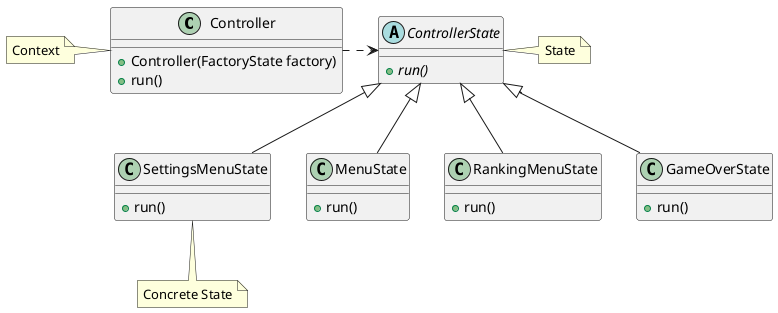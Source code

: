 @startuml

class Controller{
+Controller(FactoryState factory)
+run()
}

abstract class ControllerState{
+{abstract}run()
}

class MenuState{
+run()
}
class RankingMenuState{
+run()
}
class SettingsMenuState{
+run()
}

class GameOverState{
+run()
}

ControllerState <|-- MenuState
ControllerState <|-- RankingMenuState
ControllerState <|-- SettingsMenuState
ControllerState <|-- GameOverState

note right of ControllerState: State

note "Concrete State" as N1
N1 -u- SettingsMenuState

note left of Controller : Context

Controller .r.> ControllerState

@enduml